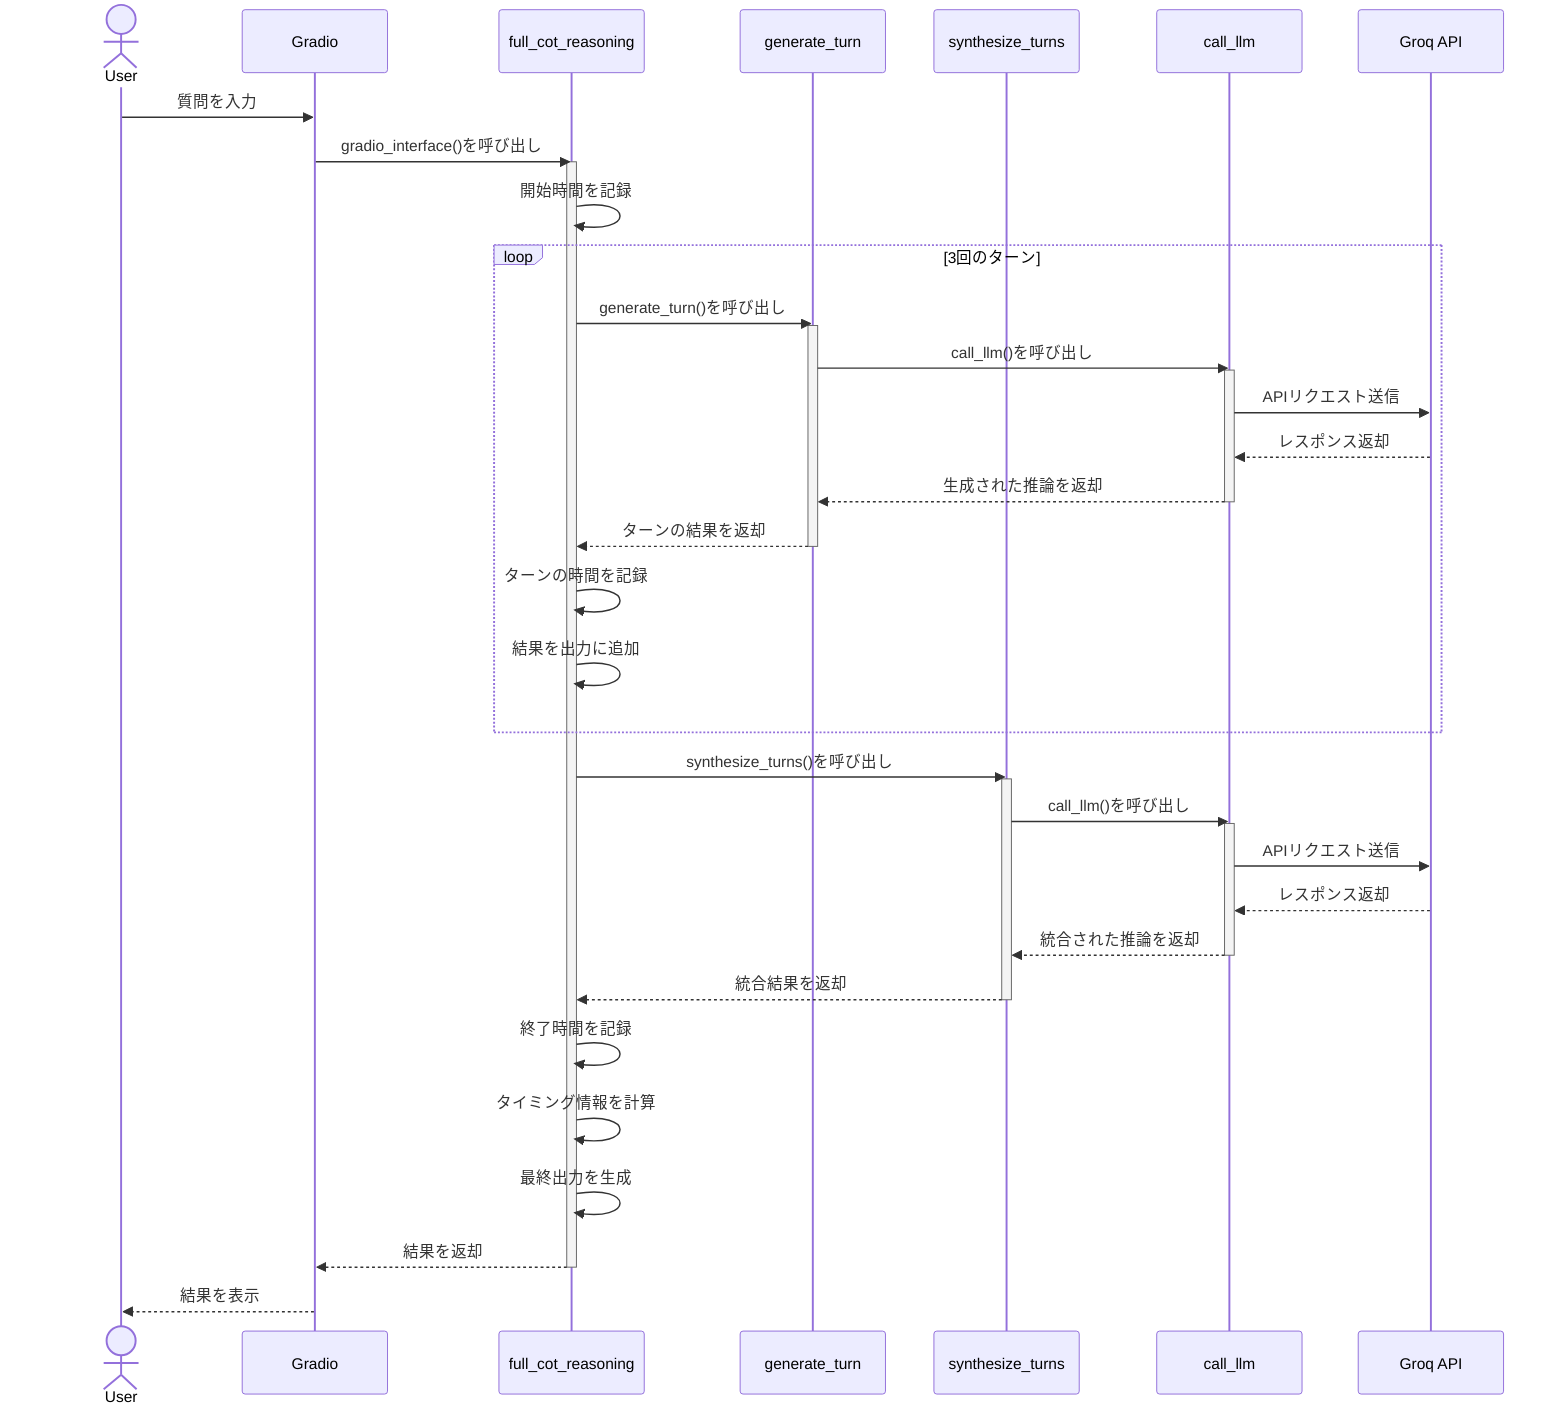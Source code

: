 sequenceDiagram
    actor User
    participant Gradio
    participant full_cot_reasoning
    participant generate_turn
    participant synthesize_turns
    participant call_llm
    participant Groq API

    User->>Gradio: 質問を入力
    Gradio->>full_cot_reasoning: gradio_interface()を呼び出し

    activate full_cot_reasoning
    full_cot_reasoning->>full_cot_reasoning: 開始時間を記録

    loop 3回のターン
        full_cot_reasoning->>generate_turn: generate_turn()を呼び出し
        activate generate_turn
        generate_turn->>call_llm: call_llm()を呼び出し
        activate call_llm
        call_llm->>Groq API: APIリクエスト送信
        Groq API-->>call_llm: レスポンス返却
        call_llm-->>generate_turn: 生成された推論を返却
        deactivate call_llm
        generate_turn-->>full_cot_reasoning: ターンの結果を返却
        deactivate generate_turn
        full_cot_reasoning->>full_cot_reasoning: ターンの時間を記録
        full_cot_reasoning->>full_cot_reasoning: 結果を出力に追加
    end

    full_cot_reasoning->>synthesize_turns: synthesize_turns()を呼び出し
    activate synthesize_turns
    synthesize_turns->>call_llm: call_llm()を呼び出し
    activate call_llm
    call_llm->>Groq API: APIリクエスト送信
    Groq API-->>call_llm: レスポンス返却
    call_llm-->>synthesize_turns: 統合された推論を返却
    deactivate call_llm
    synthesize_turns-->>full_cot_reasoning: 統合結果を返却
    deactivate synthesize_turns

    full_cot_reasoning->>full_cot_reasoning: 終了時間を記録
    full_cot_reasoning->>full_cot_reasoning: タイミング情報を計算
    full_cot_reasoning->>full_cot_reasoning: 最終出力を生成

    full_cot_reasoning-->>Gradio: 結果を返却
    deactivate full_cot_reasoning

    Gradio-->>User: 結果を表示